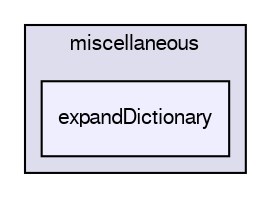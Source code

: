 digraph "applications/utilities/miscellaneous/expandDictionary" {
  bgcolor=transparent;
  compound=true
  node [ fontsize="10", fontname="FreeSans"];
  edge [ labelfontsize="10", labelfontname="FreeSans"];
  subgraph clusterdir_3210494cbdf79b7f44b411965daadab0 {
    graph [ bgcolor="#ddddee", pencolor="black", label="miscellaneous" fontname="FreeSans", fontsize="10", URL="dir_3210494cbdf79b7f44b411965daadab0.html"]
  dir_04a7a207cca8701ad5a2f440ef0192e8 [shape=box, label="expandDictionary", style="filled", fillcolor="#eeeeff", pencolor="black", URL="dir_04a7a207cca8701ad5a2f440ef0192e8.html"];
  }
}
